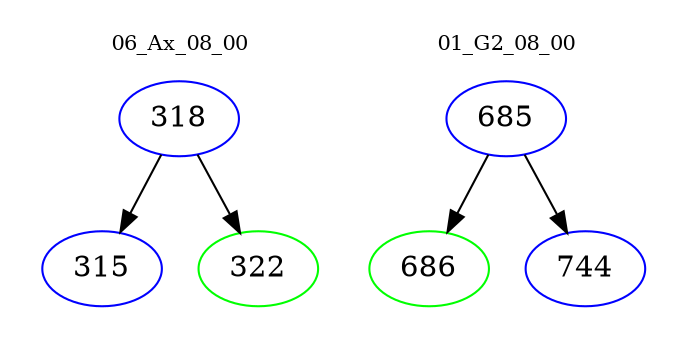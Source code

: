 digraph{
subgraph cluster_0 {
color = white
label = "06_Ax_08_00";
fontsize=10;
T0_318 [label="318", color="blue"]
T0_318 -> T0_315 [color="black"]
T0_315 [label="315", color="blue"]
T0_318 -> T0_322 [color="black"]
T0_322 [label="322", color="green"]
}
subgraph cluster_1 {
color = white
label = "01_G2_08_00";
fontsize=10;
T1_685 [label="685", color="blue"]
T1_685 -> T1_686 [color="black"]
T1_686 [label="686", color="green"]
T1_685 -> T1_744 [color="black"]
T1_744 [label="744", color="blue"]
}
}
